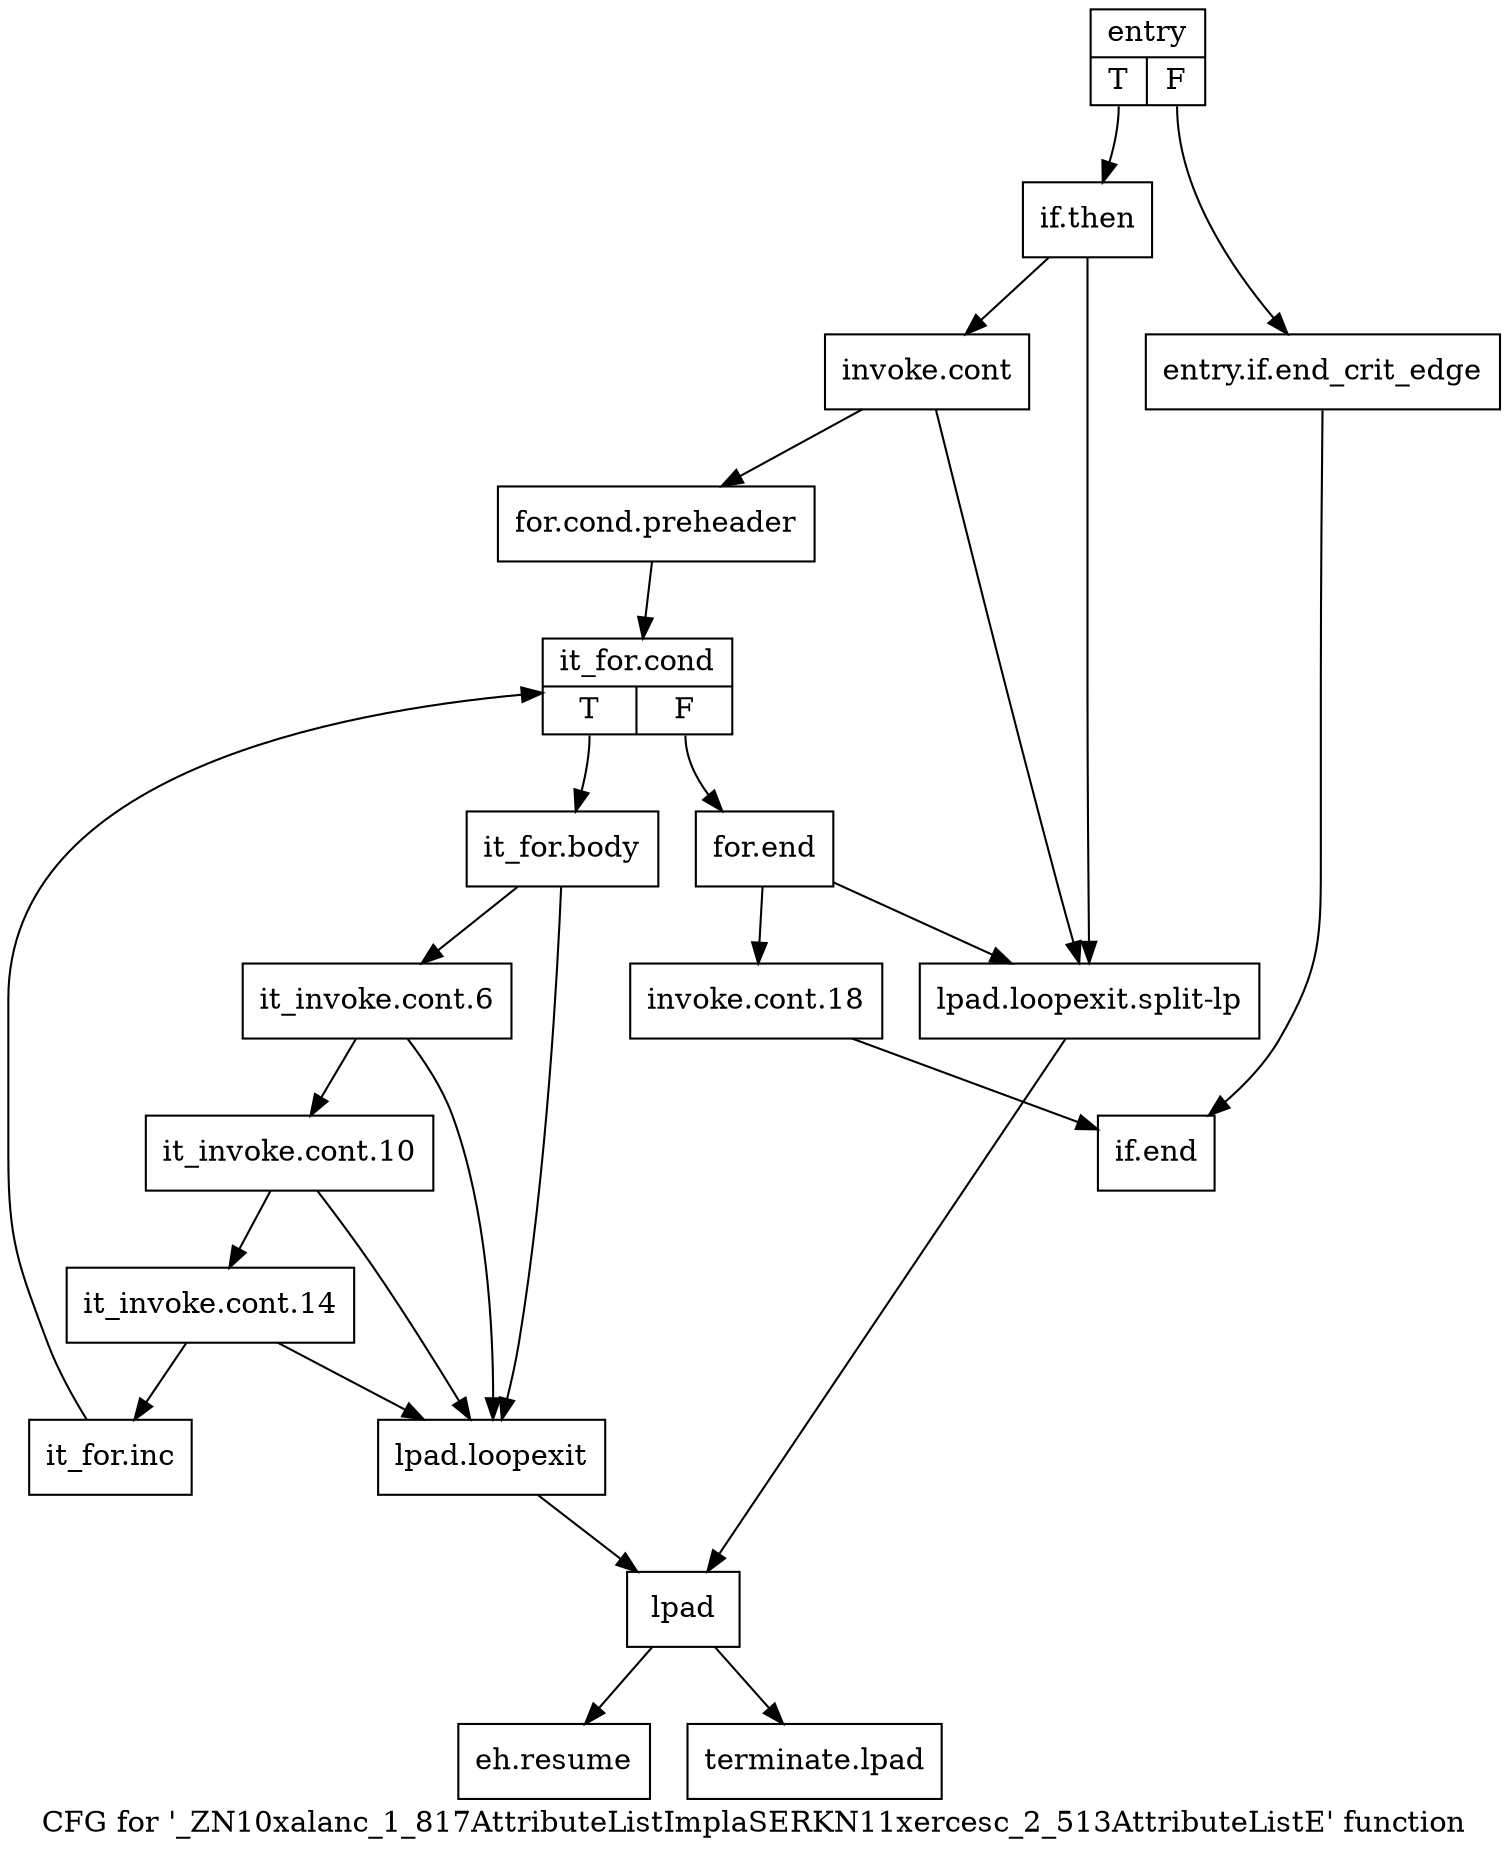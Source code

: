 digraph "CFG for '_ZN10xalanc_1_817AttributeListImplaSERKN11xercesc_2_513AttributeListE' function" {
	label="CFG for '_ZN10xalanc_1_817AttributeListImplaSERKN11xercesc_2_513AttributeListE' function";

	Node0x5be0570 [shape=record,label="{entry|{<s0>T|<s1>F}}"];
	Node0x5be0570:s0 -> Node0x5be0610;
	Node0x5be0570:s1 -> Node0x5be05c0;
	Node0x5be05c0 [shape=record,label="{entry.if.end_crit_edge}"];
	Node0x5be05c0 -> Node0x5be0a70;
	Node0x5be0610 [shape=record,label="{if.then}"];
	Node0x5be0610 -> Node0x5be0660;
	Node0x5be0610 -> Node0x5be0930;
	Node0x5be0660 [shape=record,label="{invoke.cont}"];
	Node0x5be0660 -> Node0x5be06b0;
	Node0x5be0660 -> Node0x5be0930;
	Node0x5be06b0 [shape=record,label="{for.cond.preheader}"];
	Node0x5be06b0 -> Node0x5be0700;
	Node0x5be0700 [shape=record,label="{it_for.cond|{<s0>T|<s1>F}}"];
	Node0x5be0700:s0 -> Node0x5be0750;
	Node0x5be0700:s1 -> Node0x5be09d0;
	Node0x5be0750 [shape=record,label="{it_for.body}"];
	Node0x5be0750 -> Node0x5be07a0;
	Node0x5be0750 -> Node0x5be08e0;
	Node0x5be07a0 [shape=record,label="{it_invoke.cont.6}"];
	Node0x5be07a0 -> Node0x5be07f0;
	Node0x5be07a0 -> Node0x5be08e0;
	Node0x5be07f0 [shape=record,label="{it_invoke.cont.10}"];
	Node0x5be07f0 -> Node0x5be0840;
	Node0x5be07f0 -> Node0x5be08e0;
	Node0x5be0840 [shape=record,label="{it_invoke.cont.14}"];
	Node0x5be0840 -> Node0x5be0890;
	Node0x5be0840 -> Node0x5be08e0;
	Node0x5be0890 [shape=record,label="{it_for.inc}"];
	Node0x5be0890 -> Node0x5be0700;
	Node0x5be08e0 [shape=record,label="{lpad.loopexit}"];
	Node0x5be08e0 -> Node0x5be0980;
	Node0x5be0930 [shape=record,label="{lpad.loopexit.split-lp}"];
	Node0x5be0930 -> Node0x5be0980;
	Node0x5be0980 [shape=record,label="{lpad}"];
	Node0x5be0980 -> Node0x5be0ac0;
	Node0x5be0980 -> Node0x5be0b10;
	Node0x5be09d0 [shape=record,label="{for.end}"];
	Node0x5be09d0 -> Node0x5be0a20;
	Node0x5be09d0 -> Node0x5be0930;
	Node0x5be0a20 [shape=record,label="{invoke.cont.18}"];
	Node0x5be0a20 -> Node0x5be0a70;
	Node0x5be0a70 [shape=record,label="{if.end}"];
	Node0x5be0ac0 [shape=record,label="{eh.resume}"];
	Node0x5be0b10 [shape=record,label="{terminate.lpad}"];
}
